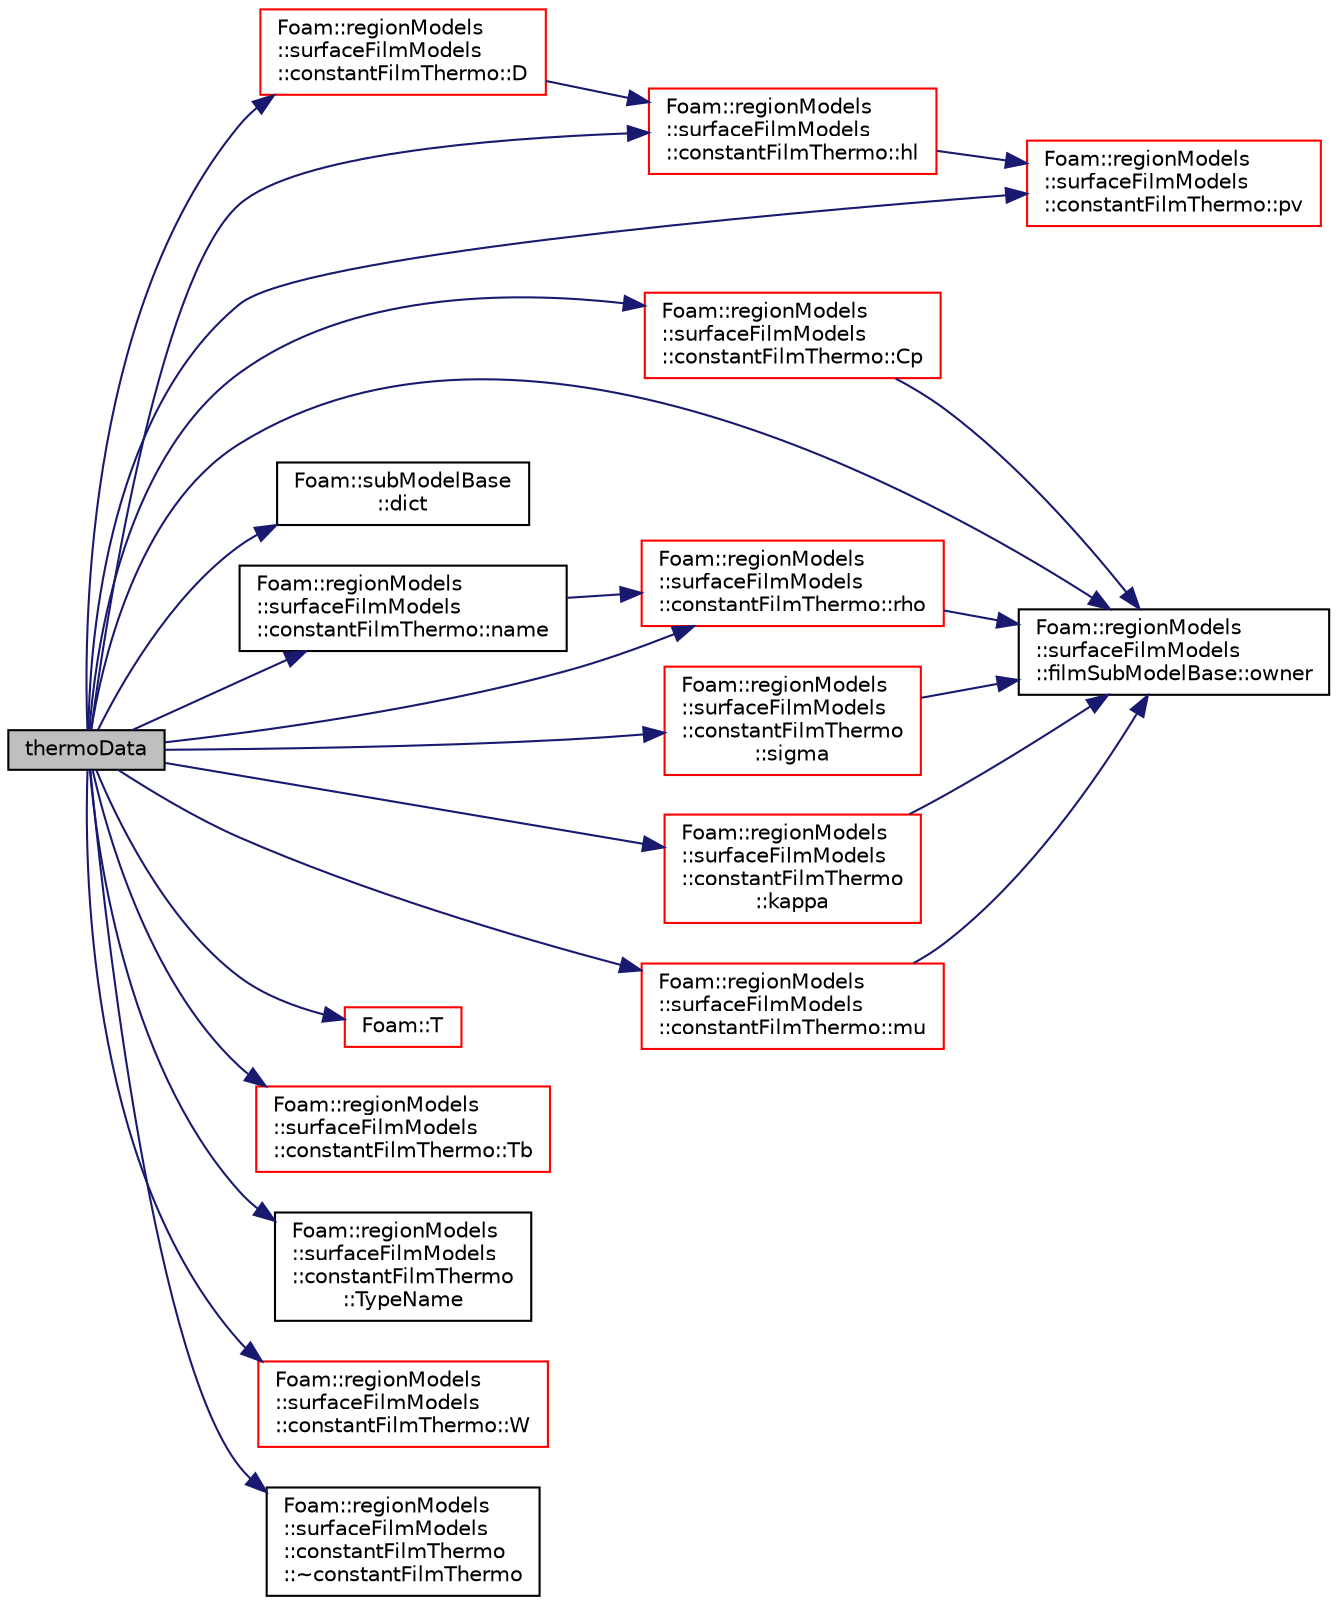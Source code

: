 digraph "thermoData"
{
  bgcolor="transparent";
  edge [fontname="Helvetica",fontsize="10",labelfontname="Helvetica",labelfontsize="10"];
  node [fontname="Helvetica",fontsize="10",shape=record];
  rankdir="LR";
  Node1 [label="thermoData",height=0.2,width=0.4,color="black", fillcolor="grey75", style="filled", fontcolor="black"];
  Node1 -> Node2 [color="midnightblue",fontsize="10",style="solid",fontname="Helvetica"];
  Node2 [label="Foam::regionModels\l::surfaceFilmModels\l::constantFilmThermo::Cp",height=0.2,width=0.4,color="red",URL="$a00367.html#a189768d7784b3f4d6300630f60482f21",tooltip="Return specific heat capacity [J/kg/K]. "];
  Node2 -> Node3 [color="midnightblue",fontsize="10",style="solid",fontname="Helvetica"];
  Node3 [label="Foam::regionModels\l::surfaceFilmModels\l::filmSubModelBase::owner",height=0.2,width=0.4,color="black",URL="$a00798.html#a1dc2bddde79e05299749056dbc1802b5",tooltip="Return const access to the owner surface film model. "];
  Node1 -> Node4 [color="midnightblue",fontsize="10",style="solid",fontname="Helvetica"];
  Node4 [label="Foam::regionModels\l::surfaceFilmModels\l::constantFilmThermo::D",height=0.2,width=0.4,color="red",URL="$a00367.html#a64d70a485a53f43d27b5747c30a4bdbd",tooltip="Return diffusivity [m2/s]. "];
  Node4 -> Node5 [color="midnightblue",fontsize="10",style="solid",fontname="Helvetica"];
  Node5 [label="Foam::regionModels\l::surfaceFilmModels\l::constantFilmThermo::hl",height=0.2,width=0.4,color="red",URL="$a00367.html#a7154c604f3de90da13aa951d64eb40ff",tooltip="Return latent heat [J/kg]. "];
  Node5 -> Node6 [color="midnightblue",fontsize="10",style="solid",fontname="Helvetica"];
  Node6 [label="Foam::regionModels\l::surfaceFilmModels\l::constantFilmThermo::pv",height=0.2,width=0.4,color="red",URL="$a00367.html#a65b7c31fa1e5cd0cefa36cf9ba0837fa",tooltip="Return vapour pressure [Pa]. "];
  Node1 -> Node7 [color="midnightblue",fontsize="10",style="solid",fontname="Helvetica"];
  Node7 [label="Foam::subModelBase\l::dict",height=0.2,width=0.4,color="black",URL="$a02540.html#a193891e89d96c3d3699885e60fe0a609",tooltip="Return const access to the cloud dictionary. "];
  Node1 -> Node5 [color="midnightblue",fontsize="10",style="solid",fontname="Helvetica"];
  Node1 -> Node8 [color="midnightblue",fontsize="10",style="solid",fontname="Helvetica"];
  Node8 [label="Foam::regionModels\l::surfaceFilmModels\l::constantFilmThermo\l::kappa",height=0.2,width=0.4,color="red",URL="$a00367.html#a2b3635ee75d2bce5309f4d98d6c27650",tooltip="Return thermal conductivity [W/m/K]. "];
  Node8 -> Node3 [color="midnightblue",fontsize="10",style="solid",fontname="Helvetica"];
  Node1 -> Node9 [color="midnightblue",fontsize="10",style="solid",fontname="Helvetica"];
  Node9 [label="Foam::regionModels\l::surfaceFilmModels\l::constantFilmThermo::mu",height=0.2,width=0.4,color="red",URL="$a00367.html#a6a75e732b55d976da97dddc2575579ed",tooltip="Return dynamic viscosity [Pa.s]. "];
  Node9 -> Node3 [color="midnightblue",fontsize="10",style="solid",fontname="Helvetica"];
  Node1 -> Node10 [color="midnightblue",fontsize="10",style="solid",fontname="Helvetica"];
  Node10 [label="Foam::regionModels\l::surfaceFilmModels\l::constantFilmThermo::name",height=0.2,width=0.4,color="black",URL="$a00367.html#a458824760a535c81f2c31586a907dc7a",tooltip="Return the specie name. "];
  Node10 -> Node11 [color="midnightblue",fontsize="10",style="solid",fontname="Helvetica"];
  Node11 [label="Foam::regionModels\l::surfaceFilmModels\l::constantFilmThermo::rho",height=0.2,width=0.4,color="red",URL="$a00367.html#a6d296151ad3579c3213f91adc6ed6f52",tooltip="Return density [kg/m3]. "];
  Node11 -> Node3 [color="midnightblue",fontsize="10",style="solid",fontname="Helvetica"];
  Node1 -> Node3 [color="midnightblue",fontsize="10",style="solid",fontname="Helvetica"];
  Node1 -> Node6 [color="midnightblue",fontsize="10",style="solid",fontname="Helvetica"];
  Node1 -> Node11 [color="midnightblue",fontsize="10",style="solid",fontname="Helvetica"];
  Node1 -> Node12 [color="midnightblue",fontsize="10",style="solid",fontname="Helvetica"];
  Node12 [label="Foam::regionModels\l::surfaceFilmModels\l::constantFilmThermo\l::sigma",height=0.2,width=0.4,color="red",URL="$a00367.html#a5292706a64558b88dc07af840513cb71",tooltip="Return surface tension [kg/s2]. "];
  Node12 -> Node3 [color="midnightblue",fontsize="10",style="solid",fontname="Helvetica"];
  Node1 -> Node13 [color="midnightblue",fontsize="10",style="solid",fontname="Helvetica"];
  Node13 [label="Foam::T",height=0.2,width=0.4,color="red",URL="$a10974.html#ae57fda0abb14bb0944947c463c6e09d4"];
  Node1 -> Node14 [color="midnightblue",fontsize="10",style="solid",fontname="Helvetica"];
  Node14 [label="Foam::regionModels\l::surfaceFilmModels\l::constantFilmThermo::Tb",height=0.2,width=0.4,color="red",URL="$a00367.html#a35dd3b4ebaafdf38a681d6ffa0ad76eb",tooltip="Return boiling temperature [K]. "];
  Node1 -> Node15 [color="midnightblue",fontsize="10",style="solid",fontname="Helvetica"];
  Node15 [label="Foam::regionModels\l::surfaceFilmModels\l::constantFilmThermo\l::TypeName",height=0.2,width=0.4,color="black",URL="$a00367.html#ac2a86ba46d157b053e4a28a9483a48f5",tooltip="Runtime type information. "];
  Node1 -> Node16 [color="midnightblue",fontsize="10",style="solid",fontname="Helvetica"];
  Node16 [label="Foam::regionModels\l::surfaceFilmModels\l::constantFilmThermo::W",height=0.2,width=0.4,color="red",URL="$a00367.html#acdc244cee495231a5ec9b549e4fc9131",tooltip="Return molecular weight [kg/kmol]. "];
  Node1 -> Node17 [color="midnightblue",fontsize="10",style="solid",fontname="Helvetica"];
  Node17 [label="Foam::regionModels\l::surfaceFilmModels\l::constantFilmThermo\l::~constantFilmThermo",height=0.2,width=0.4,color="black",URL="$a00367.html#a5c4f9572e04b8767d2a19c1c143e4497",tooltip="Destructor. "];
}
